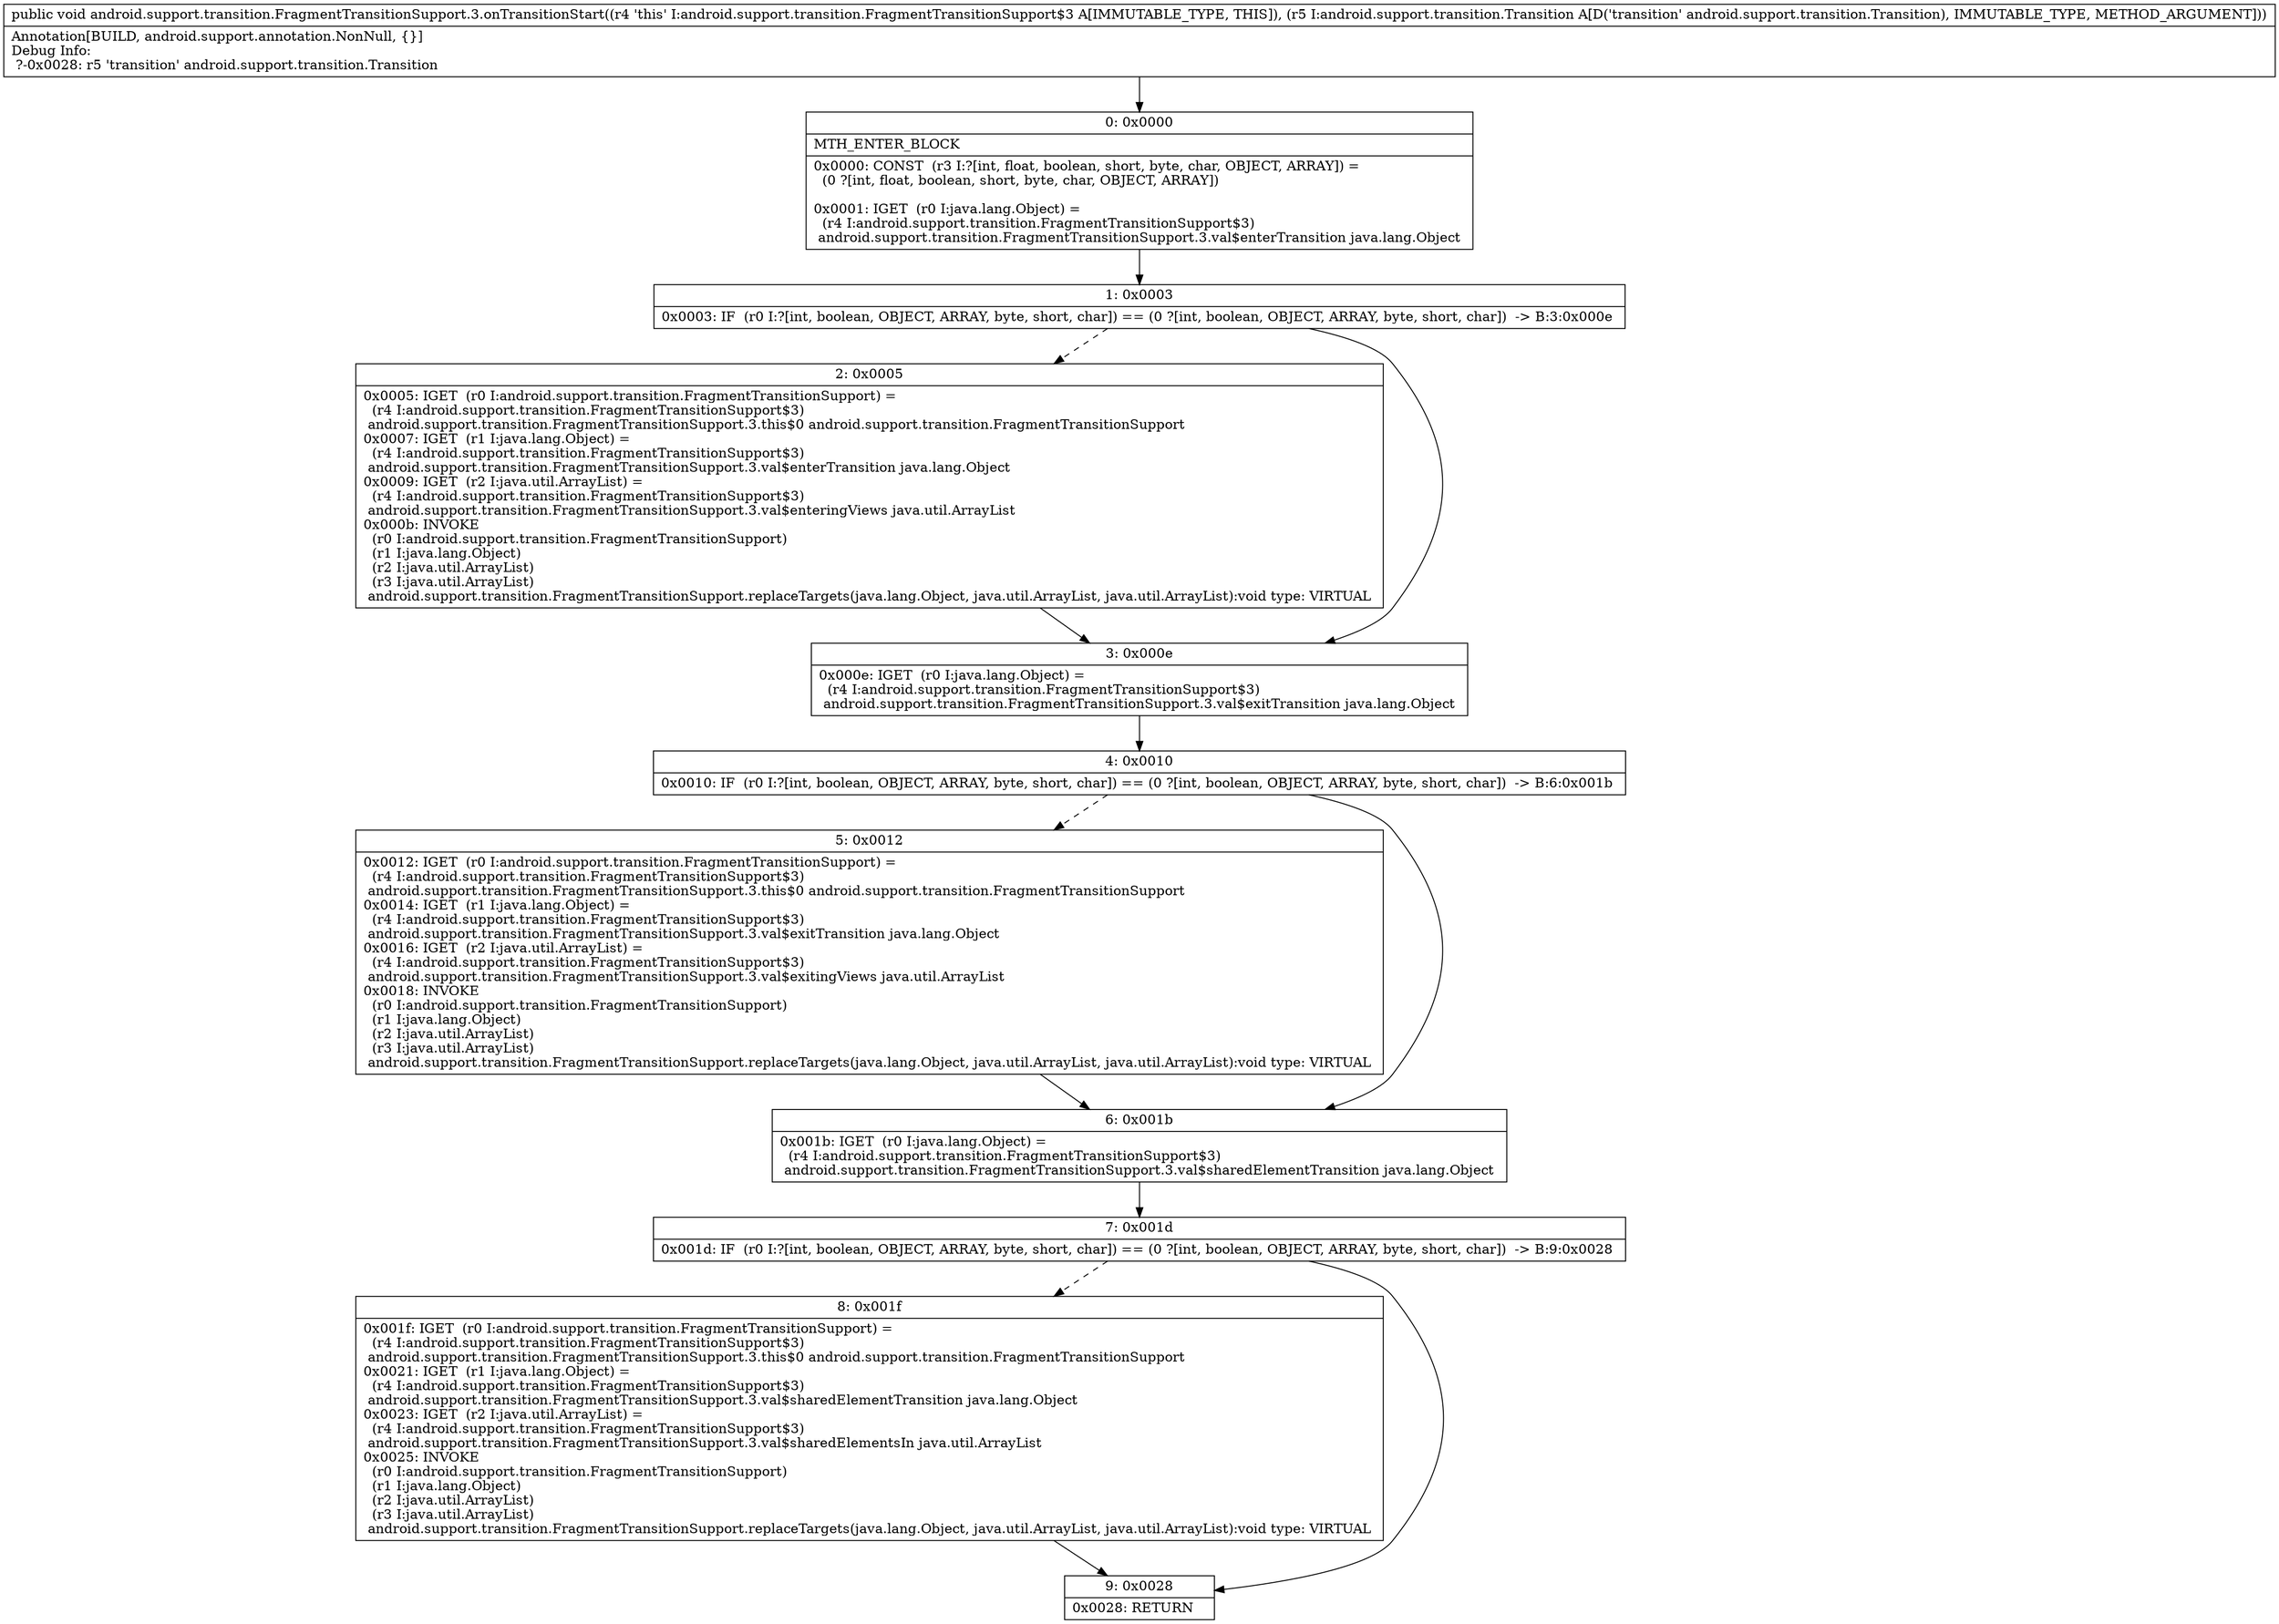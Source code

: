 digraph "CFG forandroid.support.transition.FragmentTransitionSupport.3.onTransitionStart(Landroid\/support\/transition\/Transition;)V" {
Node_0 [shape=record,label="{0\:\ 0x0000|MTH_ENTER_BLOCK\l|0x0000: CONST  (r3 I:?[int, float, boolean, short, byte, char, OBJECT, ARRAY]) = \l  (0 ?[int, float, boolean, short, byte, char, OBJECT, ARRAY])\l \l0x0001: IGET  (r0 I:java.lang.Object) = \l  (r4 I:android.support.transition.FragmentTransitionSupport$3)\l android.support.transition.FragmentTransitionSupport.3.val$enterTransition java.lang.Object \l}"];
Node_1 [shape=record,label="{1\:\ 0x0003|0x0003: IF  (r0 I:?[int, boolean, OBJECT, ARRAY, byte, short, char]) == (0 ?[int, boolean, OBJECT, ARRAY, byte, short, char])  \-\> B:3:0x000e \l}"];
Node_2 [shape=record,label="{2\:\ 0x0005|0x0005: IGET  (r0 I:android.support.transition.FragmentTransitionSupport) = \l  (r4 I:android.support.transition.FragmentTransitionSupport$3)\l android.support.transition.FragmentTransitionSupport.3.this$0 android.support.transition.FragmentTransitionSupport \l0x0007: IGET  (r1 I:java.lang.Object) = \l  (r4 I:android.support.transition.FragmentTransitionSupport$3)\l android.support.transition.FragmentTransitionSupport.3.val$enterTransition java.lang.Object \l0x0009: IGET  (r2 I:java.util.ArrayList) = \l  (r4 I:android.support.transition.FragmentTransitionSupport$3)\l android.support.transition.FragmentTransitionSupport.3.val$enteringViews java.util.ArrayList \l0x000b: INVOKE  \l  (r0 I:android.support.transition.FragmentTransitionSupport)\l  (r1 I:java.lang.Object)\l  (r2 I:java.util.ArrayList)\l  (r3 I:java.util.ArrayList)\l android.support.transition.FragmentTransitionSupport.replaceTargets(java.lang.Object, java.util.ArrayList, java.util.ArrayList):void type: VIRTUAL \l}"];
Node_3 [shape=record,label="{3\:\ 0x000e|0x000e: IGET  (r0 I:java.lang.Object) = \l  (r4 I:android.support.transition.FragmentTransitionSupport$3)\l android.support.transition.FragmentTransitionSupport.3.val$exitTransition java.lang.Object \l}"];
Node_4 [shape=record,label="{4\:\ 0x0010|0x0010: IF  (r0 I:?[int, boolean, OBJECT, ARRAY, byte, short, char]) == (0 ?[int, boolean, OBJECT, ARRAY, byte, short, char])  \-\> B:6:0x001b \l}"];
Node_5 [shape=record,label="{5\:\ 0x0012|0x0012: IGET  (r0 I:android.support.transition.FragmentTransitionSupport) = \l  (r4 I:android.support.transition.FragmentTransitionSupport$3)\l android.support.transition.FragmentTransitionSupport.3.this$0 android.support.transition.FragmentTransitionSupport \l0x0014: IGET  (r1 I:java.lang.Object) = \l  (r4 I:android.support.transition.FragmentTransitionSupport$3)\l android.support.transition.FragmentTransitionSupport.3.val$exitTransition java.lang.Object \l0x0016: IGET  (r2 I:java.util.ArrayList) = \l  (r4 I:android.support.transition.FragmentTransitionSupport$3)\l android.support.transition.FragmentTransitionSupport.3.val$exitingViews java.util.ArrayList \l0x0018: INVOKE  \l  (r0 I:android.support.transition.FragmentTransitionSupport)\l  (r1 I:java.lang.Object)\l  (r2 I:java.util.ArrayList)\l  (r3 I:java.util.ArrayList)\l android.support.transition.FragmentTransitionSupport.replaceTargets(java.lang.Object, java.util.ArrayList, java.util.ArrayList):void type: VIRTUAL \l}"];
Node_6 [shape=record,label="{6\:\ 0x001b|0x001b: IGET  (r0 I:java.lang.Object) = \l  (r4 I:android.support.transition.FragmentTransitionSupport$3)\l android.support.transition.FragmentTransitionSupport.3.val$sharedElementTransition java.lang.Object \l}"];
Node_7 [shape=record,label="{7\:\ 0x001d|0x001d: IF  (r0 I:?[int, boolean, OBJECT, ARRAY, byte, short, char]) == (0 ?[int, boolean, OBJECT, ARRAY, byte, short, char])  \-\> B:9:0x0028 \l}"];
Node_8 [shape=record,label="{8\:\ 0x001f|0x001f: IGET  (r0 I:android.support.transition.FragmentTransitionSupport) = \l  (r4 I:android.support.transition.FragmentTransitionSupport$3)\l android.support.transition.FragmentTransitionSupport.3.this$0 android.support.transition.FragmentTransitionSupport \l0x0021: IGET  (r1 I:java.lang.Object) = \l  (r4 I:android.support.transition.FragmentTransitionSupport$3)\l android.support.transition.FragmentTransitionSupport.3.val$sharedElementTransition java.lang.Object \l0x0023: IGET  (r2 I:java.util.ArrayList) = \l  (r4 I:android.support.transition.FragmentTransitionSupport$3)\l android.support.transition.FragmentTransitionSupport.3.val$sharedElementsIn java.util.ArrayList \l0x0025: INVOKE  \l  (r0 I:android.support.transition.FragmentTransitionSupport)\l  (r1 I:java.lang.Object)\l  (r2 I:java.util.ArrayList)\l  (r3 I:java.util.ArrayList)\l android.support.transition.FragmentTransitionSupport.replaceTargets(java.lang.Object, java.util.ArrayList, java.util.ArrayList):void type: VIRTUAL \l}"];
Node_9 [shape=record,label="{9\:\ 0x0028|0x0028: RETURN   \l}"];
MethodNode[shape=record,label="{public void android.support.transition.FragmentTransitionSupport.3.onTransitionStart((r4 'this' I:android.support.transition.FragmentTransitionSupport$3 A[IMMUTABLE_TYPE, THIS]), (r5 I:android.support.transition.Transition A[D('transition' android.support.transition.Transition), IMMUTABLE_TYPE, METHOD_ARGUMENT]))  | Annotation[BUILD, android.support.annotation.NonNull, \{\}]\lDebug Info:\l  ?\-0x0028: r5 'transition' android.support.transition.Transition\l}"];
MethodNode -> Node_0;
Node_0 -> Node_1;
Node_1 -> Node_2[style=dashed];
Node_1 -> Node_3;
Node_2 -> Node_3;
Node_3 -> Node_4;
Node_4 -> Node_5[style=dashed];
Node_4 -> Node_6;
Node_5 -> Node_6;
Node_6 -> Node_7;
Node_7 -> Node_8[style=dashed];
Node_7 -> Node_9;
Node_8 -> Node_9;
}


